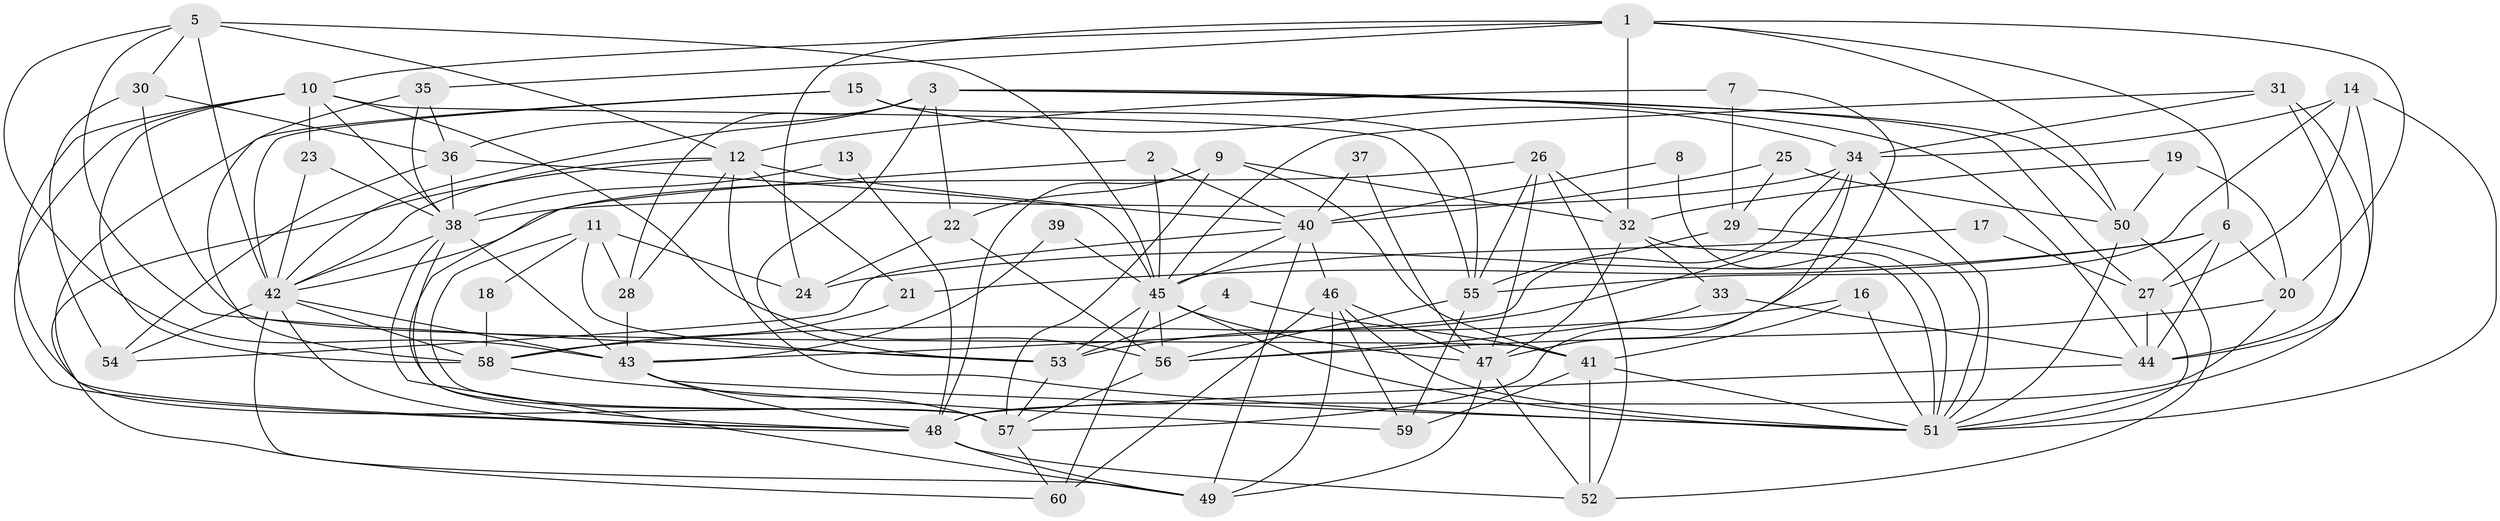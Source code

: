 // original degree distribution, {4: 0.3025210084033613, 8: 0.008403361344537815, 5: 0.13445378151260504, 3: 0.25210084033613445, 2: 0.13445378151260504, 6: 0.15126050420168066, 7: 0.01680672268907563}
// Generated by graph-tools (version 1.1) at 2025/50/03/09/25 03:50:06]
// undirected, 60 vertices, 168 edges
graph export_dot {
graph [start="1"]
  node [color=gray90,style=filled];
  1;
  2;
  3;
  4;
  5;
  6;
  7;
  8;
  9;
  10;
  11;
  12;
  13;
  14;
  15;
  16;
  17;
  18;
  19;
  20;
  21;
  22;
  23;
  24;
  25;
  26;
  27;
  28;
  29;
  30;
  31;
  32;
  33;
  34;
  35;
  36;
  37;
  38;
  39;
  40;
  41;
  42;
  43;
  44;
  45;
  46;
  47;
  48;
  49;
  50;
  51;
  52;
  53;
  54;
  55;
  56;
  57;
  58;
  59;
  60;
  1 -- 6 [weight=1.0];
  1 -- 10 [weight=1.0];
  1 -- 20 [weight=1.0];
  1 -- 24 [weight=1.0];
  1 -- 32 [weight=1.0];
  1 -- 35 [weight=1.0];
  1 -- 50 [weight=1.0];
  2 -- 40 [weight=1.0];
  2 -- 45 [weight=1.0];
  2 -- 48 [weight=1.0];
  3 -- 22 [weight=1.0];
  3 -- 27 [weight=2.0];
  3 -- 28 [weight=1.0];
  3 -- 36 [weight=1.0];
  3 -- 42 [weight=2.0];
  3 -- 44 [weight=1.0];
  3 -- 50 [weight=1.0];
  3 -- 53 [weight=1.0];
  4 -- 41 [weight=1.0];
  4 -- 53 [weight=1.0];
  5 -- 12 [weight=1.0];
  5 -- 30 [weight=1.0];
  5 -- 42 [weight=1.0];
  5 -- 43 [weight=1.0];
  5 -- 45 [weight=1.0];
  5 -- 53 [weight=1.0];
  6 -- 20 [weight=1.0];
  6 -- 21 [weight=1.0];
  6 -- 24 [weight=1.0];
  6 -- 27 [weight=1.0];
  6 -- 44 [weight=1.0];
  7 -- 12 [weight=1.0];
  7 -- 29 [weight=1.0];
  7 -- 47 [weight=1.0];
  8 -- 40 [weight=1.0];
  8 -- 51 [weight=1.0];
  9 -- 22 [weight=1.0];
  9 -- 32 [weight=1.0];
  9 -- 41 [weight=1.0];
  9 -- 48 [weight=1.0];
  9 -- 57 [weight=1.0];
  10 -- 23 [weight=1.0];
  10 -- 38 [weight=1.0];
  10 -- 48 [weight=2.0];
  10 -- 55 [weight=1.0];
  10 -- 56 [weight=1.0];
  10 -- 57 [weight=1.0];
  10 -- 58 [weight=1.0];
  11 -- 18 [weight=1.0];
  11 -- 24 [weight=1.0];
  11 -- 28 [weight=1.0];
  11 -- 53 [weight=1.0];
  11 -- 57 [weight=1.0];
  12 -- 21 [weight=1.0];
  12 -- 28 [weight=1.0];
  12 -- 40 [weight=1.0];
  12 -- 42 [weight=1.0];
  12 -- 48 [weight=1.0];
  12 -- 51 [weight=1.0];
  13 -- 38 [weight=1.0];
  13 -- 48 [weight=1.0];
  14 -- 27 [weight=1.0];
  14 -- 34 [weight=1.0];
  14 -- 44 [weight=1.0];
  14 -- 51 [weight=1.0];
  14 -- 55 [weight=1.0];
  15 -- 34 [weight=1.0];
  15 -- 42 [weight=1.0];
  15 -- 55 [weight=1.0];
  15 -- 58 [weight=1.0];
  16 -- 41 [weight=1.0];
  16 -- 51 [weight=1.0];
  16 -- 58 [weight=1.0];
  17 -- 27 [weight=1.0];
  17 -- 45 [weight=1.0];
  18 -- 58 [weight=1.0];
  19 -- 20 [weight=1.0];
  19 -- 32 [weight=1.0];
  19 -- 50 [weight=1.0];
  20 -- 48 [weight=1.0];
  20 -- 56 [weight=1.0];
  21 -- 58 [weight=1.0];
  22 -- 24 [weight=1.0];
  22 -- 56 [weight=1.0];
  23 -- 38 [weight=1.0];
  23 -- 42 [weight=1.0];
  25 -- 29 [weight=1.0];
  25 -- 40 [weight=1.0];
  25 -- 50 [weight=1.0];
  26 -- 32 [weight=1.0];
  26 -- 42 [weight=1.0];
  26 -- 47 [weight=1.0];
  26 -- 52 [weight=1.0];
  26 -- 55 [weight=1.0];
  27 -- 44 [weight=1.0];
  27 -- 51 [weight=1.0];
  28 -- 43 [weight=1.0];
  29 -- 51 [weight=1.0];
  29 -- 55 [weight=1.0];
  30 -- 36 [weight=1.0];
  30 -- 41 [weight=1.0];
  30 -- 54 [weight=1.0];
  31 -- 34 [weight=1.0];
  31 -- 44 [weight=2.0];
  31 -- 45 [weight=1.0];
  31 -- 51 [weight=1.0];
  32 -- 33 [weight=1.0];
  32 -- 47 [weight=2.0];
  32 -- 51 [weight=1.0];
  33 -- 44 [weight=1.0];
  33 -- 56 [weight=1.0];
  34 -- 38 [weight=1.0];
  34 -- 43 [weight=1.0];
  34 -- 51 [weight=1.0];
  34 -- 53 [weight=1.0];
  34 -- 57 [weight=1.0];
  35 -- 36 [weight=1.0];
  35 -- 38 [weight=1.0];
  35 -- 60 [weight=1.0];
  36 -- 38 [weight=1.0];
  36 -- 45 [weight=1.0];
  36 -- 54 [weight=1.0];
  37 -- 40 [weight=1.0];
  37 -- 47 [weight=1.0];
  38 -- 42 [weight=1.0];
  38 -- 43 [weight=1.0];
  38 -- 49 [weight=1.0];
  38 -- 57 [weight=1.0];
  39 -- 43 [weight=1.0];
  39 -- 45 [weight=1.0];
  40 -- 45 [weight=1.0];
  40 -- 46 [weight=1.0];
  40 -- 49 [weight=1.0];
  40 -- 54 [weight=1.0];
  41 -- 51 [weight=1.0];
  41 -- 52 [weight=1.0];
  41 -- 59 [weight=1.0];
  42 -- 43 [weight=1.0];
  42 -- 48 [weight=1.0];
  42 -- 49 [weight=1.0];
  42 -- 54 [weight=1.0];
  42 -- 58 [weight=1.0];
  43 -- 48 [weight=1.0];
  43 -- 51 [weight=1.0];
  43 -- 57 [weight=1.0];
  44 -- 48 [weight=1.0];
  45 -- 47 [weight=1.0];
  45 -- 51 [weight=1.0];
  45 -- 53 [weight=1.0];
  45 -- 56 [weight=1.0];
  45 -- 60 [weight=1.0];
  46 -- 47 [weight=2.0];
  46 -- 49 [weight=2.0];
  46 -- 51 [weight=1.0];
  46 -- 59 [weight=1.0];
  46 -- 60 [weight=1.0];
  47 -- 49 [weight=1.0];
  47 -- 52 [weight=1.0];
  48 -- 49 [weight=2.0];
  48 -- 52 [weight=1.0];
  50 -- 51 [weight=1.0];
  50 -- 52 [weight=1.0];
  53 -- 57 [weight=1.0];
  55 -- 56 [weight=1.0];
  55 -- 59 [weight=1.0];
  56 -- 57 [weight=1.0];
  57 -- 60 [weight=1.0];
  58 -- 59 [weight=1.0];
}
